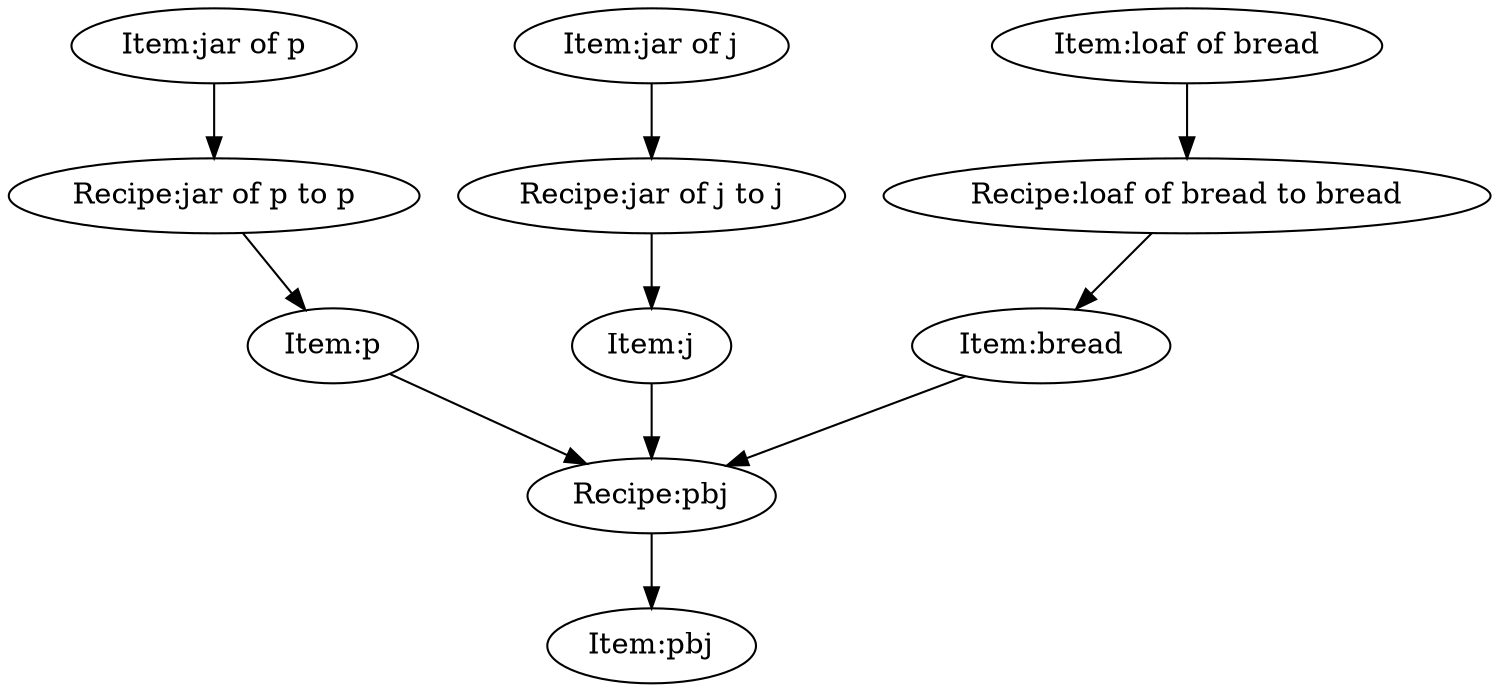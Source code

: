 strict digraph  {
	"Recipe:pbj" -> "Item:pbj"	 [object=pbj];
	"Recipe:jar of p to p" -> "Item:p"	 [object="jar of p to p"];
	"Recipe:jar of j to j" -> "Item:j"	 [object="jar of j to j"];
	"Recipe:loaf of bread to bread" -> "Item:bread"	 [object="loaf of bread to bread"];
	"Item:jar of p" -> "Recipe:jar of p to p"	 [object="jar of p to p"];
	"Item:jar of j" -> "Recipe:jar of j to j"	 [object="jar of j to j"];
	"Item:p" -> "Recipe:pbj"	 [object=pbj];
	"Item:loaf of bread" -> "Recipe:loaf of bread to bread"	 [object="loaf of bread to bread"];
	"Item:j" -> "Recipe:pbj"	 [object=pbj];
	"Item:bread" -> "Recipe:pbj"	 [object=pbj];
}
